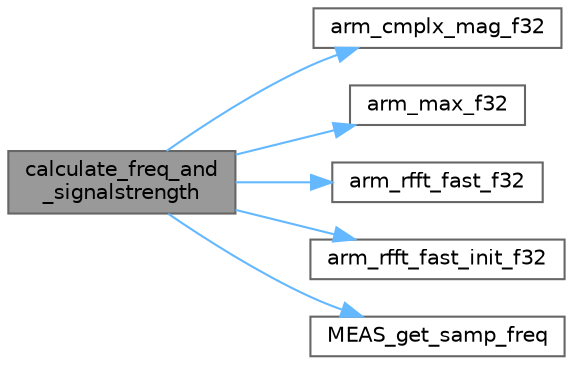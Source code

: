 digraph "calculate_freq_and_signalstrength"
{
 // LATEX_PDF_SIZE
  bgcolor="transparent";
  edge [fontname=Helvetica,fontsize=10,labelfontname=Helvetica,labelfontsize=10];
  node [fontname=Helvetica,fontsize=10,shape=box,height=0.2,width=0.4];
  rankdir="LR";
  Node1 [id="Node000001",label="calculate_freq_and\l_signalstrength",height=0.2,width=0.4,color="gray40", fillcolor="grey60", style="filled", fontcolor="black",tooltip="Calculates the frequency and signal strength using Fast Fourier Transform (FFT)."];
  Node1 -> Node2 [id="edge1_Node000001_Node000002",color="steelblue1",style="solid",tooltip=" "];
  Node2 [id="Node000002",label="arm_cmplx_mag_f32",height=0.2,width=0.4,color="grey40", fillcolor="white", style="filled",URL="$arm__math_8h.html#ae45024c497392cde2ae358a76d435213",tooltip="Floating-point complex magnitude."];
  Node1 -> Node3 [id="edge2_Node000001_Node000003",color="steelblue1",style="solid",tooltip=" "];
  Node3 [id="Node000003",label="arm_max_f32",height=0.2,width=0.4,color="grey40", fillcolor="white", style="filled",URL="$arm__math_8h.html#a5b89d1b04575aeec494f678695fb87d8",tooltip="Maximum value of a floating-point vector."];
  Node1 -> Node4 [id="edge3_Node000001_Node000004",color="steelblue1",style="solid",tooltip=" "];
  Node4 [id="Node000004",label="arm_rfft_fast_f32",height=0.2,width=0.4,color="grey40", fillcolor="white", style="filled",URL="$arm__math_8h.html#a180d8b764d59cbb85d37a2d5f7cd9799",tooltip=" "];
  Node1 -> Node5 [id="edge4_Node000001_Node000005",color="steelblue1",style="solid",tooltip=" "];
  Node5 [id="Node000005",label="arm_rfft_fast_init_f32",height=0.2,width=0.4,color="grey40", fillcolor="white", style="filled",URL="$arm__math_8h.html#ac5fceb172551e7c11eb4d0e17ef15aa3",tooltip=" "];
  Node1 -> Node6 [id="edge5_Node000001_Node000006",color="steelblue1",style="solid",tooltip=" "];
  Node6 [id="Node000006",label="MEAS_get_samp_freq",height=0.2,width=0.4,color="grey40", fillcolor="white", style="filled",URL="$measuring_8c.html#a2756121f7d9be8c582e834ec0382b01b",tooltip="Get the sampling frequency."];
}
